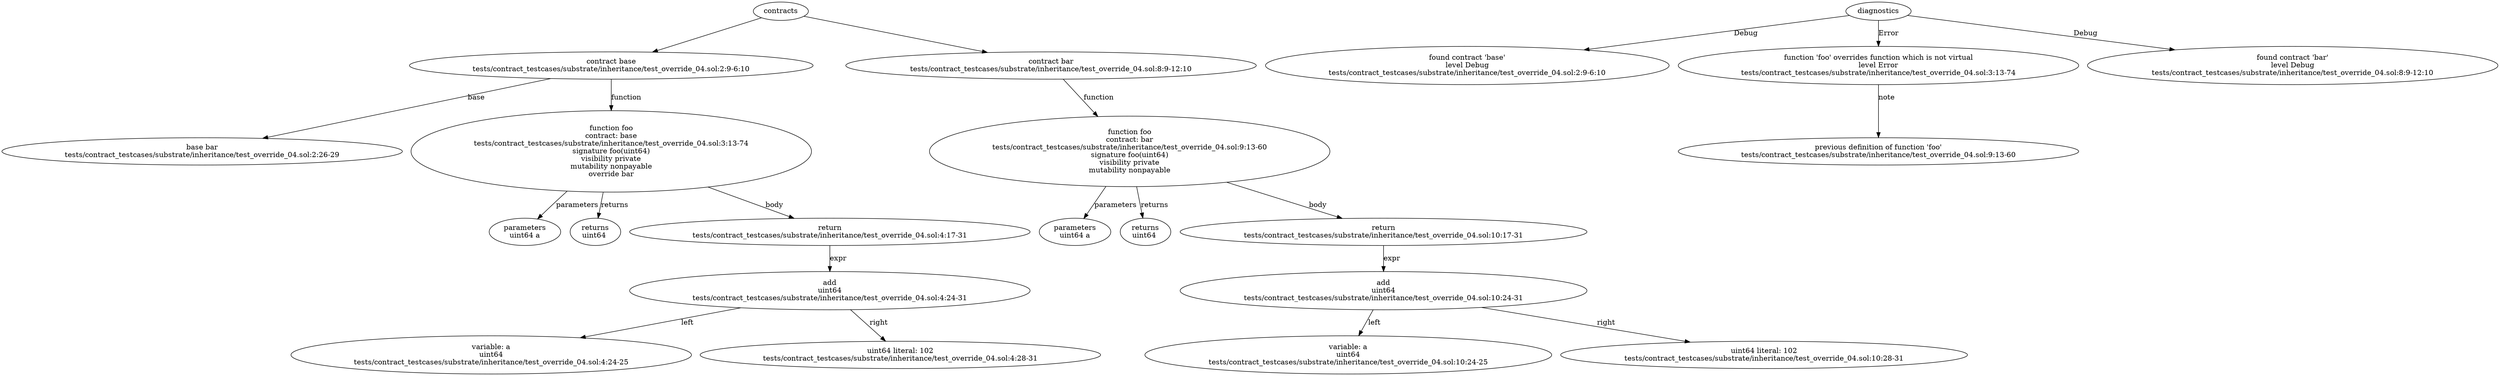 strict digraph "tests/contract_testcases/substrate/inheritance/test_override_04.sol" {
	contract [label="contract base\ntests/contract_testcases/substrate/inheritance/test_override_04.sol:2:9-6:10"]
	base [label="base bar\ntests/contract_testcases/substrate/inheritance/test_override_04.sol:2:26-29"]
	foo [label="function foo\ncontract: base\ntests/contract_testcases/substrate/inheritance/test_override_04.sol:3:13-74\nsignature foo(uint64)\nvisibility private\nmutability nonpayable\noverride bar"]
	parameters [label="parameters\nuint64 a"]
	returns [label="returns\nuint64 "]
	return [label="return\ntests/contract_testcases/substrate/inheritance/test_override_04.sol:4:17-31"]
	add [label="add\nuint64\ntests/contract_testcases/substrate/inheritance/test_override_04.sol:4:24-31"]
	variable [label="variable: a\nuint64\ntests/contract_testcases/substrate/inheritance/test_override_04.sol:4:24-25"]
	number_literal [label="uint64 literal: 102\ntests/contract_testcases/substrate/inheritance/test_override_04.sol:4:28-31"]
	contract_10 [label="contract bar\ntests/contract_testcases/substrate/inheritance/test_override_04.sol:8:9-12:10"]
	foo_11 [label="function foo\ncontract: bar\ntests/contract_testcases/substrate/inheritance/test_override_04.sol:9:13-60\nsignature foo(uint64)\nvisibility private\nmutability nonpayable"]
	parameters_12 [label="parameters\nuint64 a"]
	returns_13 [label="returns\nuint64 "]
	return_14 [label="return\ntests/contract_testcases/substrate/inheritance/test_override_04.sol:10:17-31"]
	add_15 [label="add\nuint64\ntests/contract_testcases/substrate/inheritance/test_override_04.sol:10:24-31"]
	variable_16 [label="variable: a\nuint64\ntests/contract_testcases/substrate/inheritance/test_override_04.sol:10:24-25"]
	number_literal_17 [label="uint64 literal: 102\ntests/contract_testcases/substrate/inheritance/test_override_04.sol:10:28-31"]
	diagnostic [label="found contract 'base'\nlevel Debug\ntests/contract_testcases/substrate/inheritance/test_override_04.sol:2:9-6:10"]
	diagnostic_20 [label="function 'foo' overrides function which is not virtual\nlevel Error\ntests/contract_testcases/substrate/inheritance/test_override_04.sol:3:13-74"]
	note [label="previous definition of function 'foo'\ntests/contract_testcases/substrate/inheritance/test_override_04.sol:9:13-60"]
	diagnostic_22 [label="found contract 'bar'\nlevel Debug\ntests/contract_testcases/substrate/inheritance/test_override_04.sol:8:9-12:10"]
	contracts -> contract
	contract -> base [label="base"]
	contract -> foo [label="function"]
	foo -> parameters [label="parameters"]
	foo -> returns [label="returns"]
	foo -> return [label="body"]
	return -> add [label="expr"]
	add -> variable [label="left"]
	add -> number_literal [label="right"]
	contracts -> contract_10
	contract_10 -> foo_11 [label="function"]
	foo_11 -> parameters_12 [label="parameters"]
	foo_11 -> returns_13 [label="returns"]
	foo_11 -> return_14 [label="body"]
	return_14 -> add_15 [label="expr"]
	add_15 -> variable_16 [label="left"]
	add_15 -> number_literal_17 [label="right"]
	diagnostics -> diagnostic [label="Debug"]
	diagnostics -> diagnostic_20 [label="Error"]
	diagnostic_20 -> note [label="note"]
	diagnostics -> diagnostic_22 [label="Debug"]
}
